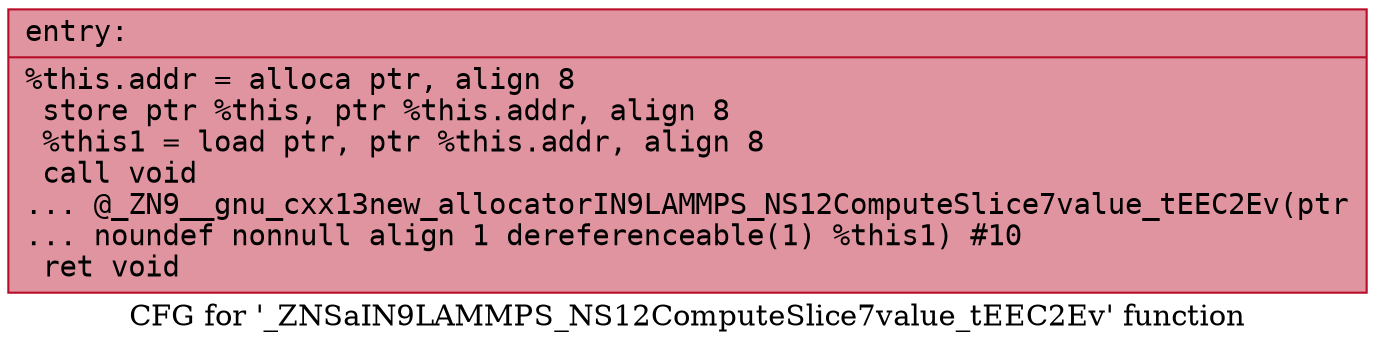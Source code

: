 digraph "CFG for '_ZNSaIN9LAMMPS_NS12ComputeSlice7value_tEEC2Ev' function" {
	label="CFG for '_ZNSaIN9LAMMPS_NS12ComputeSlice7value_tEEC2Ev' function";

	Node0x55810475b7a0 [shape=record,color="#b70d28ff", style=filled, fillcolor="#b70d2870" fontname="Courier",label="{entry:\l|  %this.addr = alloca ptr, align 8\l  store ptr %this, ptr %this.addr, align 8\l  %this1 = load ptr, ptr %this.addr, align 8\l  call void\l... @_ZN9__gnu_cxx13new_allocatorIN9LAMMPS_NS12ComputeSlice7value_tEEC2Ev(ptr\l... noundef nonnull align 1 dereferenceable(1) %this1) #10\l  ret void\l}"];
}

